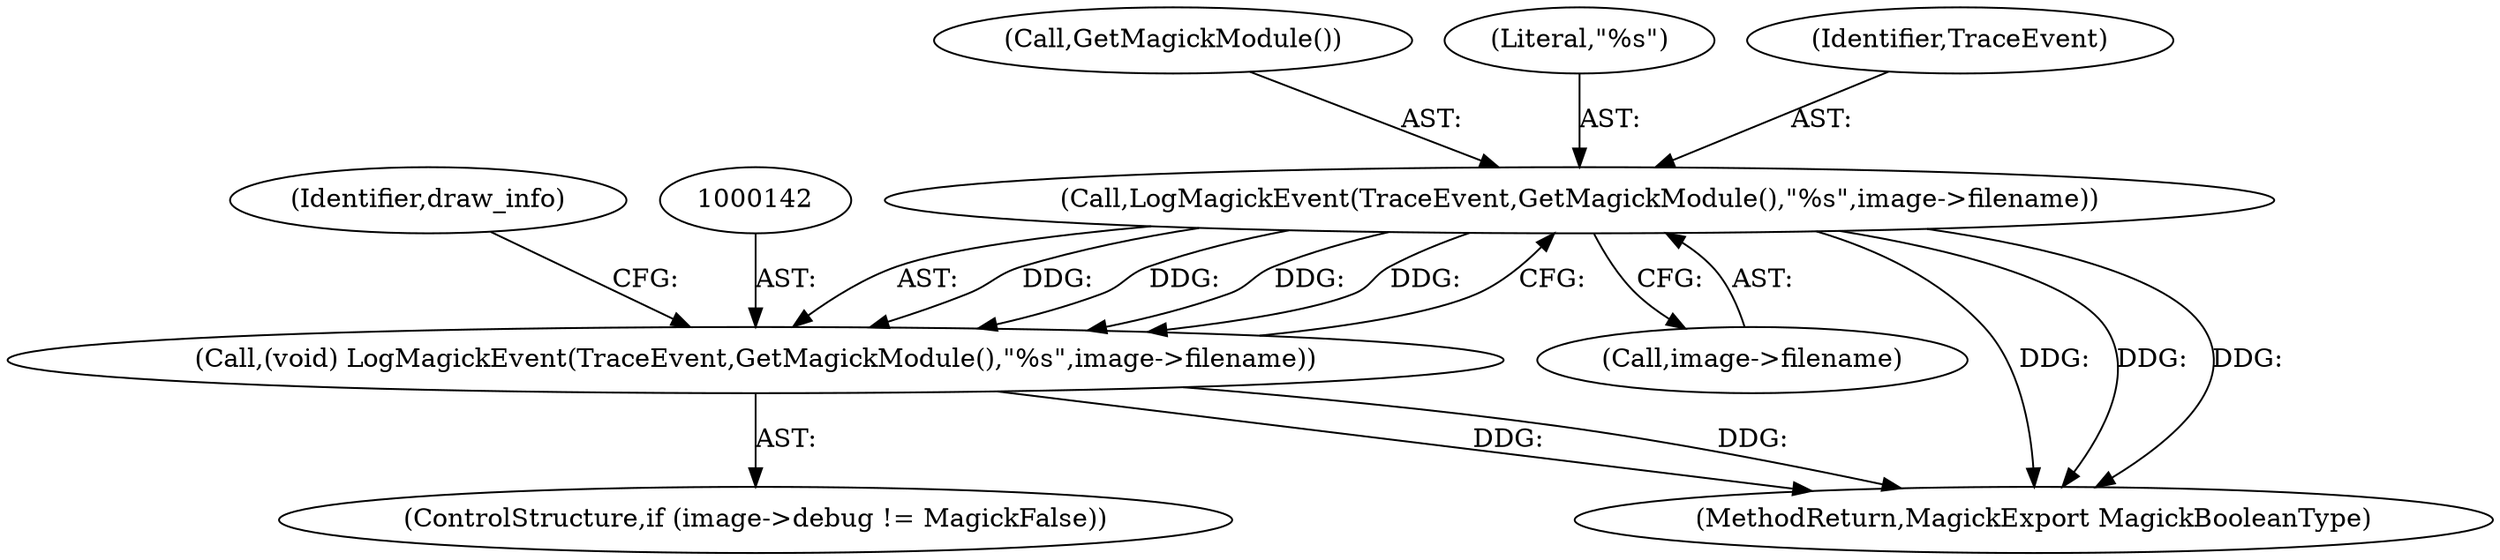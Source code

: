 digraph "0_ImageMagick_f595a1985233c399a05c0c37cc41de16a90dd025@pointer" {
"1000143" [label="(Call,LogMagickEvent(TraceEvent,GetMagickModule(),\"%s\",image->filename))"];
"1000141" [label="(Call,(void) LogMagickEvent(TraceEvent,GetMagickModule(),\"%s\",image->filename))"];
"1000135" [label="(ControlStructure,if (image->debug != MagickFalse))"];
"1000147" [label="(Call,image->filename)"];
"1000145" [label="(Call,GetMagickModule())"];
"1002049" [label="(MethodReturn,MagickExport MagickBooleanType)"];
"1000152" [label="(Identifier,draw_info)"];
"1000146" [label="(Literal,\"%s\")"];
"1000144" [label="(Identifier,TraceEvent)"];
"1000143" [label="(Call,LogMagickEvent(TraceEvent,GetMagickModule(),\"%s\",image->filename))"];
"1000141" [label="(Call,(void) LogMagickEvent(TraceEvent,GetMagickModule(),\"%s\",image->filename))"];
"1000143" -> "1000141"  [label="AST: "];
"1000143" -> "1000147"  [label="CFG: "];
"1000144" -> "1000143"  [label="AST: "];
"1000145" -> "1000143"  [label="AST: "];
"1000146" -> "1000143"  [label="AST: "];
"1000147" -> "1000143"  [label="AST: "];
"1000141" -> "1000143"  [label="CFG: "];
"1000143" -> "1002049"  [label="DDG: "];
"1000143" -> "1002049"  [label="DDG: "];
"1000143" -> "1002049"  [label="DDG: "];
"1000143" -> "1000141"  [label="DDG: "];
"1000143" -> "1000141"  [label="DDG: "];
"1000143" -> "1000141"  [label="DDG: "];
"1000143" -> "1000141"  [label="DDG: "];
"1000141" -> "1000135"  [label="AST: "];
"1000142" -> "1000141"  [label="AST: "];
"1000152" -> "1000141"  [label="CFG: "];
"1000141" -> "1002049"  [label="DDG: "];
"1000141" -> "1002049"  [label="DDG: "];
}
